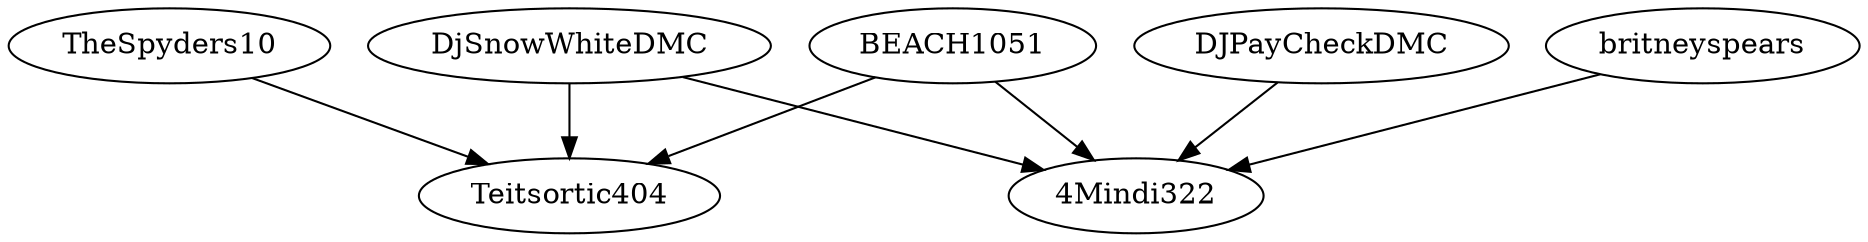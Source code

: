 strict digraph {
"BEACH1051" -> "Teitsortic404"
"BEACH1051" -> "Teitsortic404"
"BEACH1051" -> "4Mindi322"
"TheSpyders10" -> "Teitsortic404"
"DjSnowWhiteDMC" -> "Teitsortic404"
"DjSnowWhiteDMC" -> "4Mindi322"
"britneyspears" -> "4Mindi322"
"DJPayCheckDMC" -> "4Mindi322"
}